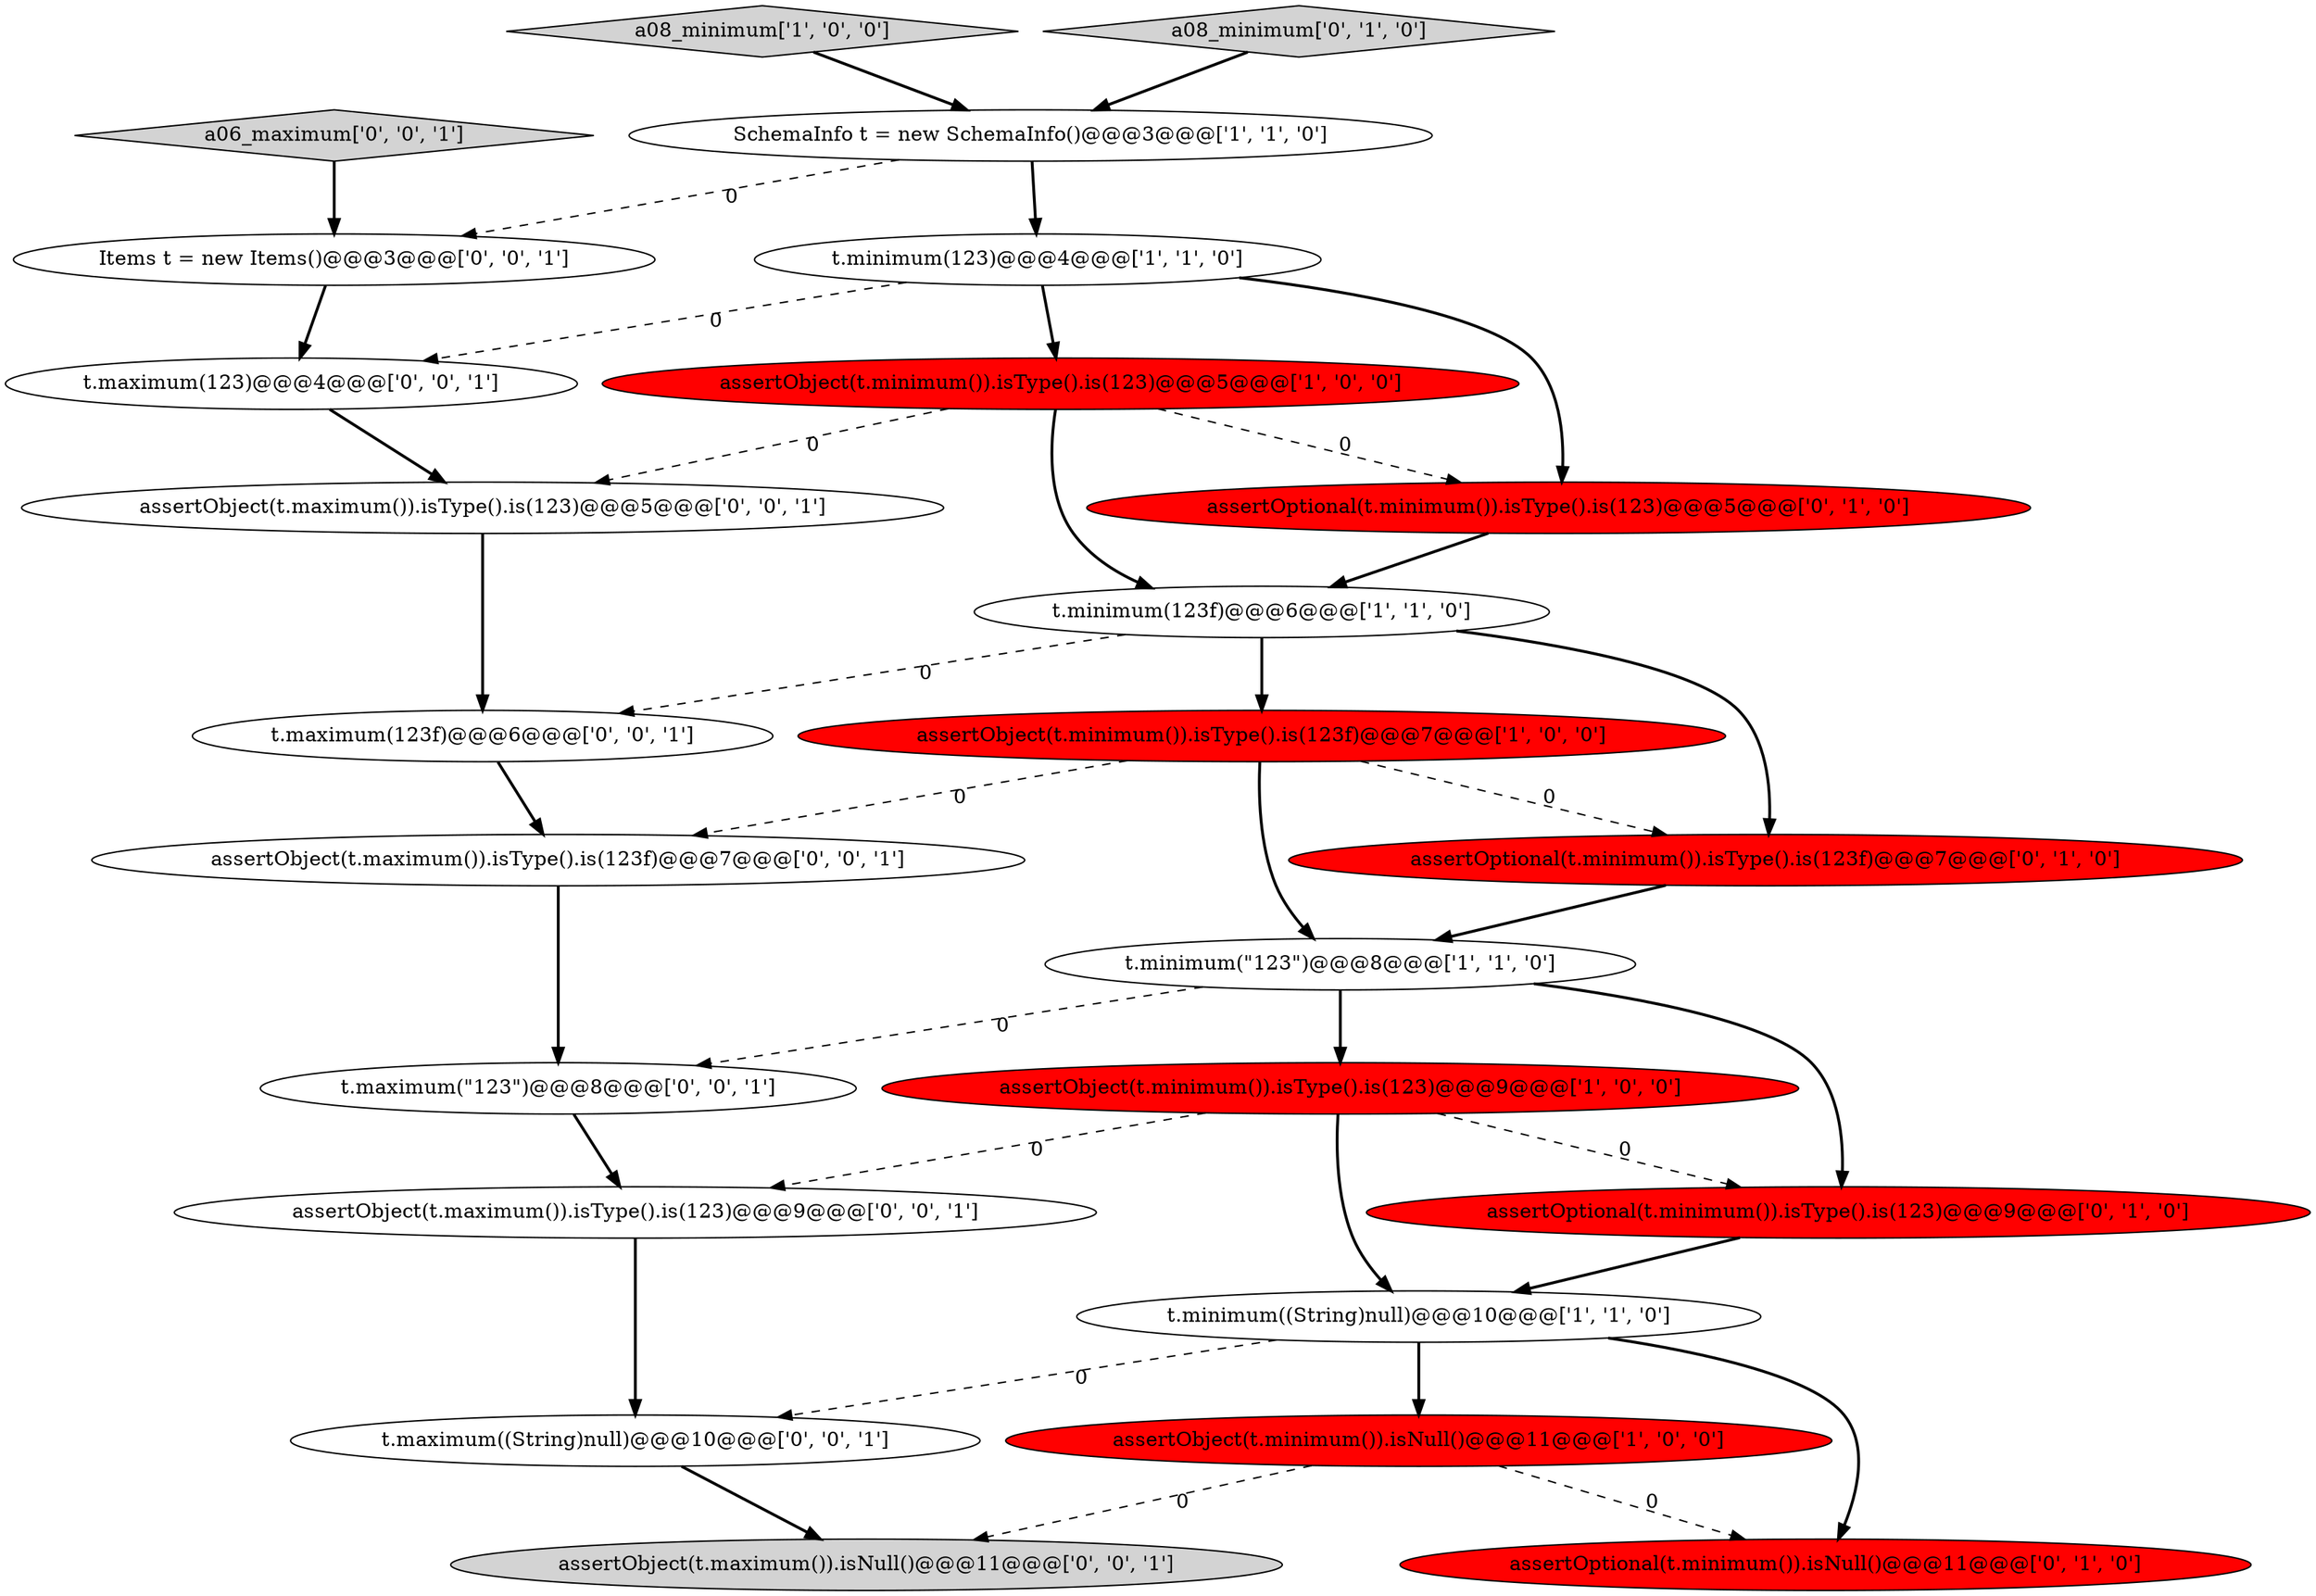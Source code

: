 digraph {
20 [style = filled, label = "assertObject(t.maximum()).isNull()@@@11@@@['0', '0', '1']", fillcolor = lightgray, shape = ellipse image = "AAA0AAABBB3BBB"];
12 [style = filled, label = "assertOptional(t.minimum()).isType().is(123f)@@@7@@@['0', '1', '0']", fillcolor = red, shape = ellipse image = "AAA1AAABBB2BBB"];
19 [style = filled, label = "t.maximum(123f)@@@6@@@['0', '0', '1']", fillcolor = white, shape = ellipse image = "AAA0AAABBB3BBB"];
3 [style = filled, label = "assertObject(t.minimum()).isType().is(123f)@@@7@@@['1', '0', '0']", fillcolor = red, shape = ellipse image = "AAA1AAABBB1BBB"];
6 [style = filled, label = "a08_minimum['1', '0', '0']", fillcolor = lightgray, shape = diamond image = "AAA0AAABBB1BBB"];
10 [style = filled, label = "assertOptional(t.minimum()).isType().is(123)@@@5@@@['0', '1', '0']", fillcolor = red, shape = ellipse image = "AAA1AAABBB2BBB"];
11 [style = filled, label = "assertOptional(t.minimum()).isType().is(123)@@@9@@@['0', '1', '0']", fillcolor = red, shape = ellipse image = "AAA1AAABBB2BBB"];
7 [style = filled, label = "t.minimum(123)@@@4@@@['1', '1', '0']", fillcolor = white, shape = ellipse image = "AAA0AAABBB1BBB"];
4 [style = filled, label = "t.minimum((String)null)@@@10@@@['1', '1', '0']", fillcolor = white, shape = ellipse image = "AAA0AAABBB1BBB"];
14 [style = filled, label = "a08_minimum['0', '1', '0']", fillcolor = lightgray, shape = diamond image = "AAA0AAABBB2BBB"];
24 [style = filled, label = "t.maximum(\"123\")@@@8@@@['0', '0', '1']", fillcolor = white, shape = ellipse image = "AAA0AAABBB3BBB"];
16 [style = filled, label = "Items t = new Items()@@@3@@@['0', '0', '1']", fillcolor = white, shape = ellipse image = "AAA0AAABBB3BBB"];
23 [style = filled, label = "assertObject(t.maximum()).isType().is(123)@@@5@@@['0', '0', '1']", fillcolor = white, shape = ellipse image = "AAA0AAABBB3BBB"];
5 [style = filled, label = "assertObject(t.minimum()).isType().is(123)@@@5@@@['1', '0', '0']", fillcolor = red, shape = ellipse image = "AAA1AAABBB1BBB"];
22 [style = filled, label = "a06_maximum['0', '0', '1']", fillcolor = lightgray, shape = diamond image = "AAA0AAABBB3BBB"];
8 [style = filled, label = "t.minimum(\"123\")@@@8@@@['1', '1', '0']", fillcolor = white, shape = ellipse image = "AAA0AAABBB1BBB"];
0 [style = filled, label = "t.minimum(123f)@@@6@@@['1', '1', '0']", fillcolor = white, shape = ellipse image = "AAA0AAABBB1BBB"];
15 [style = filled, label = "t.maximum((String)null)@@@10@@@['0', '0', '1']", fillcolor = white, shape = ellipse image = "AAA0AAABBB3BBB"];
18 [style = filled, label = "assertObject(t.maximum()).isType().is(123)@@@9@@@['0', '0', '1']", fillcolor = white, shape = ellipse image = "AAA0AAABBB3BBB"];
1 [style = filled, label = "assertObject(t.minimum()).isType().is(123)@@@9@@@['1', '0', '0']", fillcolor = red, shape = ellipse image = "AAA1AAABBB1BBB"];
9 [style = filled, label = "assertObject(t.minimum()).isNull()@@@11@@@['1', '0', '0']", fillcolor = red, shape = ellipse image = "AAA1AAABBB1BBB"];
2 [style = filled, label = "SchemaInfo t = new SchemaInfo()@@@3@@@['1', '1', '0']", fillcolor = white, shape = ellipse image = "AAA0AAABBB1BBB"];
21 [style = filled, label = "t.maximum(123)@@@4@@@['0', '0', '1']", fillcolor = white, shape = ellipse image = "AAA0AAABBB3BBB"];
17 [style = filled, label = "assertObject(t.maximum()).isType().is(123f)@@@7@@@['0', '0', '1']", fillcolor = white, shape = ellipse image = "AAA0AAABBB3BBB"];
13 [style = filled, label = "assertOptional(t.minimum()).isNull()@@@11@@@['0', '1', '0']", fillcolor = red, shape = ellipse image = "AAA1AAABBB2BBB"];
0->3 [style = bold, label=""];
4->9 [style = bold, label=""];
9->20 [style = dashed, label="0"];
1->4 [style = bold, label=""];
7->21 [style = dashed, label="0"];
3->17 [style = dashed, label="0"];
7->10 [style = bold, label=""];
22->16 [style = bold, label=""];
5->23 [style = dashed, label="0"];
0->19 [style = dashed, label="0"];
0->12 [style = bold, label=""];
4->13 [style = bold, label=""];
11->4 [style = bold, label=""];
18->15 [style = bold, label=""];
1->18 [style = dashed, label="0"];
19->17 [style = bold, label=""];
8->24 [style = dashed, label="0"];
24->18 [style = bold, label=""];
6->2 [style = bold, label=""];
8->1 [style = bold, label=""];
7->5 [style = bold, label=""];
17->24 [style = bold, label=""];
3->12 [style = dashed, label="0"];
5->0 [style = bold, label=""];
5->10 [style = dashed, label="0"];
12->8 [style = bold, label=""];
16->21 [style = bold, label=""];
3->8 [style = bold, label=""];
23->19 [style = bold, label=""];
15->20 [style = bold, label=""];
10->0 [style = bold, label=""];
1->11 [style = dashed, label="0"];
9->13 [style = dashed, label="0"];
2->16 [style = dashed, label="0"];
4->15 [style = dashed, label="0"];
14->2 [style = bold, label=""];
2->7 [style = bold, label=""];
8->11 [style = bold, label=""];
21->23 [style = bold, label=""];
}
